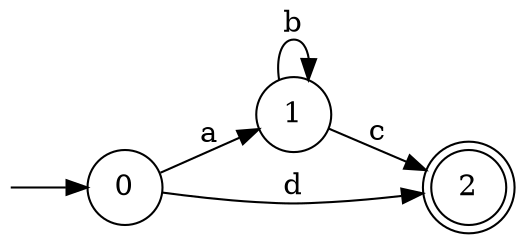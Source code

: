digraph Automaton {rankdir = LR;
 margin=0 # in inches;
initial [label="",style=invis, width=0];
initial -> 0;
0 [shape=circle,label="0"];
0 -> 1 [label="a"]
0 -> 2 [label="d"]
1 [shape=circle,label="1"];
1 -> 1 [label="b"]
1 -> 2 [label="c"]
2 [shape=doublecircle,label="2"];
}
